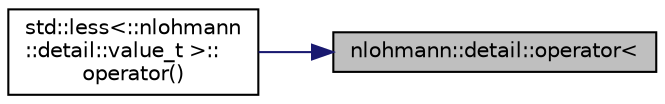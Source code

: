digraph "nlohmann::detail::operator&lt;"
{
 // LATEX_PDF_SIZE
  edge [fontname="Helvetica",fontsize="10",labelfontname="Helvetica",labelfontsize="10"];
  node [fontname="Helvetica",fontsize="10",shape=record];
  rankdir="RL";
  Node1 [label="nlohmann::detail::operator\<",height=0.2,width=0.4,color="black", fillcolor="grey75", style="filled", fontcolor="black",tooltip="comparison operator for JSON types"];
  Node1 -> Node2 [dir="back",color="midnightblue",fontsize="10",style="solid",fontname="Helvetica"];
  Node2 [label="std::less\<::nlohmann\l::detail::value_t \>::\loperator()",height=0.2,width=0.4,color="black", fillcolor="white", style="filled",URL="$structstd_1_1less_3_1_1nlohmann_1_1detail_1_1value__t_01_4.html#a10d3fea50edf7b15ead8f4ceeb006000",tooltip="compare two value_t enum values"];
}
